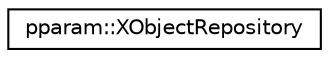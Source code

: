 digraph "Graphical Class Hierarchy"
{
 // LATEX_PDF_SIZE
  edge [fontname="Helvetica",fontsize="10",labelfontname="Helvetica",labelfontsize="10"];
  node [fontname="Helvetica",fontsize="10",shape=record];
  rankdir="LR";
  Node0 [label="pparam::XObjectRepository",height=0.2,width=0.4,color="black", fillcolor="white", style="filled",URL="$classpparam_1_1XObjectRepository.html",tooltip=" "];
}
